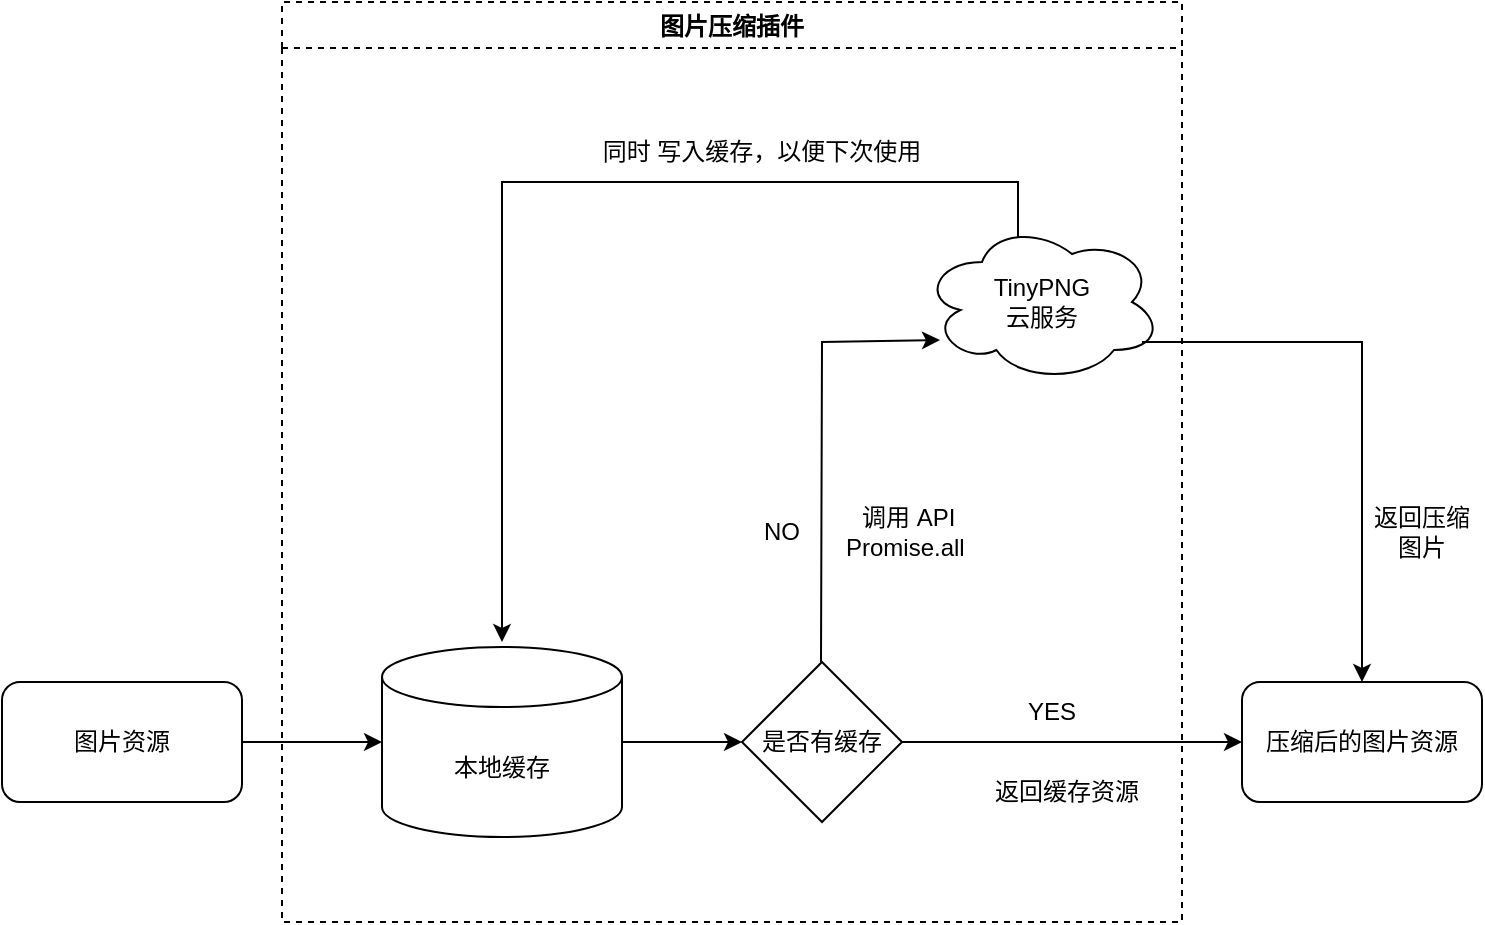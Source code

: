 <mxfile version="20.2.3" type="github">
  <diagram id="B5zw7485aqpwtRBuWSJ5" name="第 1 页">
    <mxGraphModel dx="1000" dy="1822" grid="1" gridSize="10" guides="1" tooltips="1" connect="1" arrows="1" fold="1" page="1" pageScale="1" pageWidth="827" pageHeight="1169" math="0" shadow="0">
      <root>
        <mxCell id="0" />
        <mxCell id="1" parent="0" />
        <mxCell id="qZeqM19lw-VbOMVgYbrf-1" value="图片资源" style="rounded=1;whiteSpace=wrap;html=1;" vertex="1" parent="1">
          <mxGeometry x="50" y="250" width="120" height="60" as="geometry" />
        </mxCell>
        <mxCell id="qZeqM19lw-VbOMVgYbrf-3" value="" style="endArrow=classic;html=1;rounded=0;exitX=1;exitY=0.5;exitDx=0;exitDy=0;entryX=0;entryY=0.5;entryDx=0;entryDy=0;entryPerimeter=0;" edge="1" parent="1" source="qZeqM19lw-VbOMVgYbrf-1" target="qZeqM19lw-VbOMVgYbrf-12">
          <mxGeometry width="50" height="50" relative="1" as="geometry">
            <mxPoint x="390" y="300" as="sourcePoint" />
            <mxPoint x="280" y="280" as="targetPoint" />
          </mxGeometry>
        </mxCell>
        <mxCell id="qZeqM19lw-VbOMVgYbrf-4" value="压缩后的图片资源" style="rounded=1;whiteSpace=wrap;html=1;" vertex="1" parent="1">
          <mxGeometry x="670" y="250" width="120" height="60" as="geometry" />
        </mxCell>
        <mxCell id="qZeqM19lw-VbOMVgYbrf-12" value="本地缓存" style="shape=cylinder3;whiteSpace=wrap;html=1;boundedLbl=1;backgroundOutline=1;size=15;" vertex="1" parent="1">
          <mxGeometry x="240" y="232.5" width="120" height="95" as="geometry" />
        </mxCell>
        <mxCell id="qZeqM19lw-VbOMVgYbrf-14" value="" style="endArrow=classic;html=1;rounded=0;exitX=1;exitY=0.5;exitDx=0;exitDy=0;entryX=0;entryY=0.5;entryDx=0;entryDy=0;" edge="1" parent="1" source="qZeqM19lw-VbOMVgYbrf-18" target="qZeqM19lw-VbOMVgYbrf-4">
          <mxGeometry width="50" height="50" relative="1" as="geometry">
            <mxPoint x="400" y="280" as="sourcePoint" />
            <mxPoint x="640" y="280" as="targetPoint" />
          </mxGeometry>
        </mxCell>
        <mxCell id="qZeqM19lw-VbOMVgYbrf-16" value="" style="endArrow=classic;html=1;rounded=0;entryX=0.075;entryY=0.738;entryDx=0;entryDy=0;entryPerimeter=0;" edge="1" parent="1" target="qZeqM19lw-VbOMVgYbrf-23">
          <mxGeometry width="50" height="50" relative="1" as="geometry">
            <mxPoint x="459.5" y="240" as="sourcePoint" />
            <mxPoint x="459.5" y="130" as="targetPoint" />
            <Array as="points">
              <mxPoint x="460" y="80" />
            </Array>
          </mxGeometry>
        </mxCell>
        <mxCell id="qZeqM19lw-VbOMVgYbrf-17" value="NO" style="text;html=1;strokeColor=none;fillColor=none;align=center;verticalAlign=middle;whiteSpace=wrap;rounded=0;" vertex="1" parent="1">
          <mxGeometry x="420" y="160" width="40" height="30" as="geometry" />
        </mxCell>
        <mxCell id="qZeqM19lw-VbOMVgYbrf-18" value="是否有缓存" style="rhombus;whiteSpace=wrap;html=1;" vertex="1" parent="1">
          <mxGeometry x="420" y="240" width="80" height="80" as="geometry" />
        </mxCell>
        <mxCell id="qZeqM19lw-VbOMVgYbrf-19" value="" style="endArrow=classic;html=1;rounded=0;exitX=1;exitY=0.5;exitDx=0;exitDy=0;exitPerimeter=0;entryX=0;entryY=0.5;entryDx=0;entryDy=0;" edge="1" parent="1" source="qZeqM19lw-VbOMVgYbrf-12" target="qZeqM19lw-VbOMVgYbrf-18">
          <mxGeometry width="50" height="50" relative="1" as="geometry">
            <mxPoint x="370" y="170" as="sourcePoint" />
            <mxPoint x="420" y="120" as="targetPoint" />
          </mxGeometry>
        </mxCell>
        <mxCell id="qZeqM19lw-VbOMVgYbrf-20" value="YES" style="text;html=1;strokeColor=none;fillColor=none;align=center;verticalAlign=middle;whiteSpace=wrap;rounded=0;" vertex="1" parent="1">
          <mxGeometry x="550" y="250" width="50" height="30" as="geometry" />
        </mxCell>
        <mxCell id="qZeqM19lw-VbOMVgYbrf-21" value="返回缓存资源" style="text;html=1;strokeColor=none;fillColor=none;align=center;verticalAlign=middle;whiteSpace=wrap;rounded=0;" vertex="1" parent="1">
          <mxGeometry x="545" y="290" width="75" height="30" as="geometry" />
        </mxCell>
        <mxCell id="qZeqM19lw-VbOMVgYbrf-23" value="TinyPNG &lt;br&gt;云服务" style="ellipse;shape=cloud;whiteSpace=wrap;html=1;" vertex="1" parent="1">
          <mxGeometry x="510" y="20" width="120" height="80" as="geometry" />
        </mxCell>
        <mxCell id="qZeqM19lw-VbOMVgYbrf-24" value="" style="endArrow=classic;html=1;rounded=0;entryX=0.5;entryY=0;entryDx=0;entryDy=0;" edge="1" parent="1" target="qZeqM19lw-VbOMVgYbrf-4">
          <mxGeometry width="50" height="50" relative="1" as="geometry">
            <mxPoint x="620" y="80" as="sourcePoint" />
            <mxPoint x="700" y="240" as="targetPoint" />
            <Array as="points">
              <mxPoint x="730" y="80" />
            </Array>
          </mxGeometry>
        </mxCell>
        <mxCell id="qZeqM19lw-VbOMVgYbrf-26" value="" style="endArrow=classic;html=1;rounded=0;exitX=0.4;exitY=0.1;exitDx=0;exitDy=0;exitPerimeter=0;" edge="1" parent="1" source="qZeqM19lw-VbOMVgYbrf-23">
          <mxGeometry width="50" height="50" relative="1" as="geometry">
            <mxPoint x="560" y="20" as="sourcePoint" />
            <mxPoint x="300" y="230" as="targetPoint" />
            <Array as="points">
              <mxPoint x="558" />
              <mxPoint x="300" />
            </Array>
          </mxGeometry>
        </mxCell>
        <mxCell id="qZeqM19lw-VbOMVgYbrf-28" value="返回压缩图片" style="text;html=1;strokeColor=none;fillColor=none;align=center;verticalAlign=middle;whiteSpace=wrap;rounded=0;" vertex="1" parent="1">
          <mxGeometry x="730" y="160" width="60" height="30" as="geometry" />
        </mxCell>
        <mxCell id="qZeqM19lw-VbOMVgYbrf-29" value="同时 写入缓存，以便下次使用" style="text;html=1;strokeColor=none;fillColor=none;align=center;verticalAlign=middle;whiteSpace=wrap;rounded=0;" vertex="1" parent="1">
          <mxGeometry x="340" y="-30" width="180" height="30" as="geometry" />
        </mxCell>
        <mxCell id="qZeqM19lw-VbOMVgYbrf-30" value="图片压缩插件" style="swimlane;dashed=1;" vertex="1" parent="1">
          <mxGeometry x="190" y="-90" width="450" height="460" as="geometry" />
        </mxCell>
        <mxCell id="qZeqM19lw-VbOMVgYbrf-22" value="&amp;nbsp; 调用 API&lt;br&gt;&amp;nbsp;Promise.all" style="text;html=1;strokeColor=none;fillColor=none;align=center;verticalAlign=middle;whiteSpace=wrap;rounded=0;rotation=0;" vertex="1" parent="qZeqM19lw-VbOMVgYbrf-30">
          <mxGeometry x="240" y="250" width="140" height="30" as="geometry" />
        </mxCell>
      </root>
    </mxGraphModel>
  </diagram>
</mxfile>
